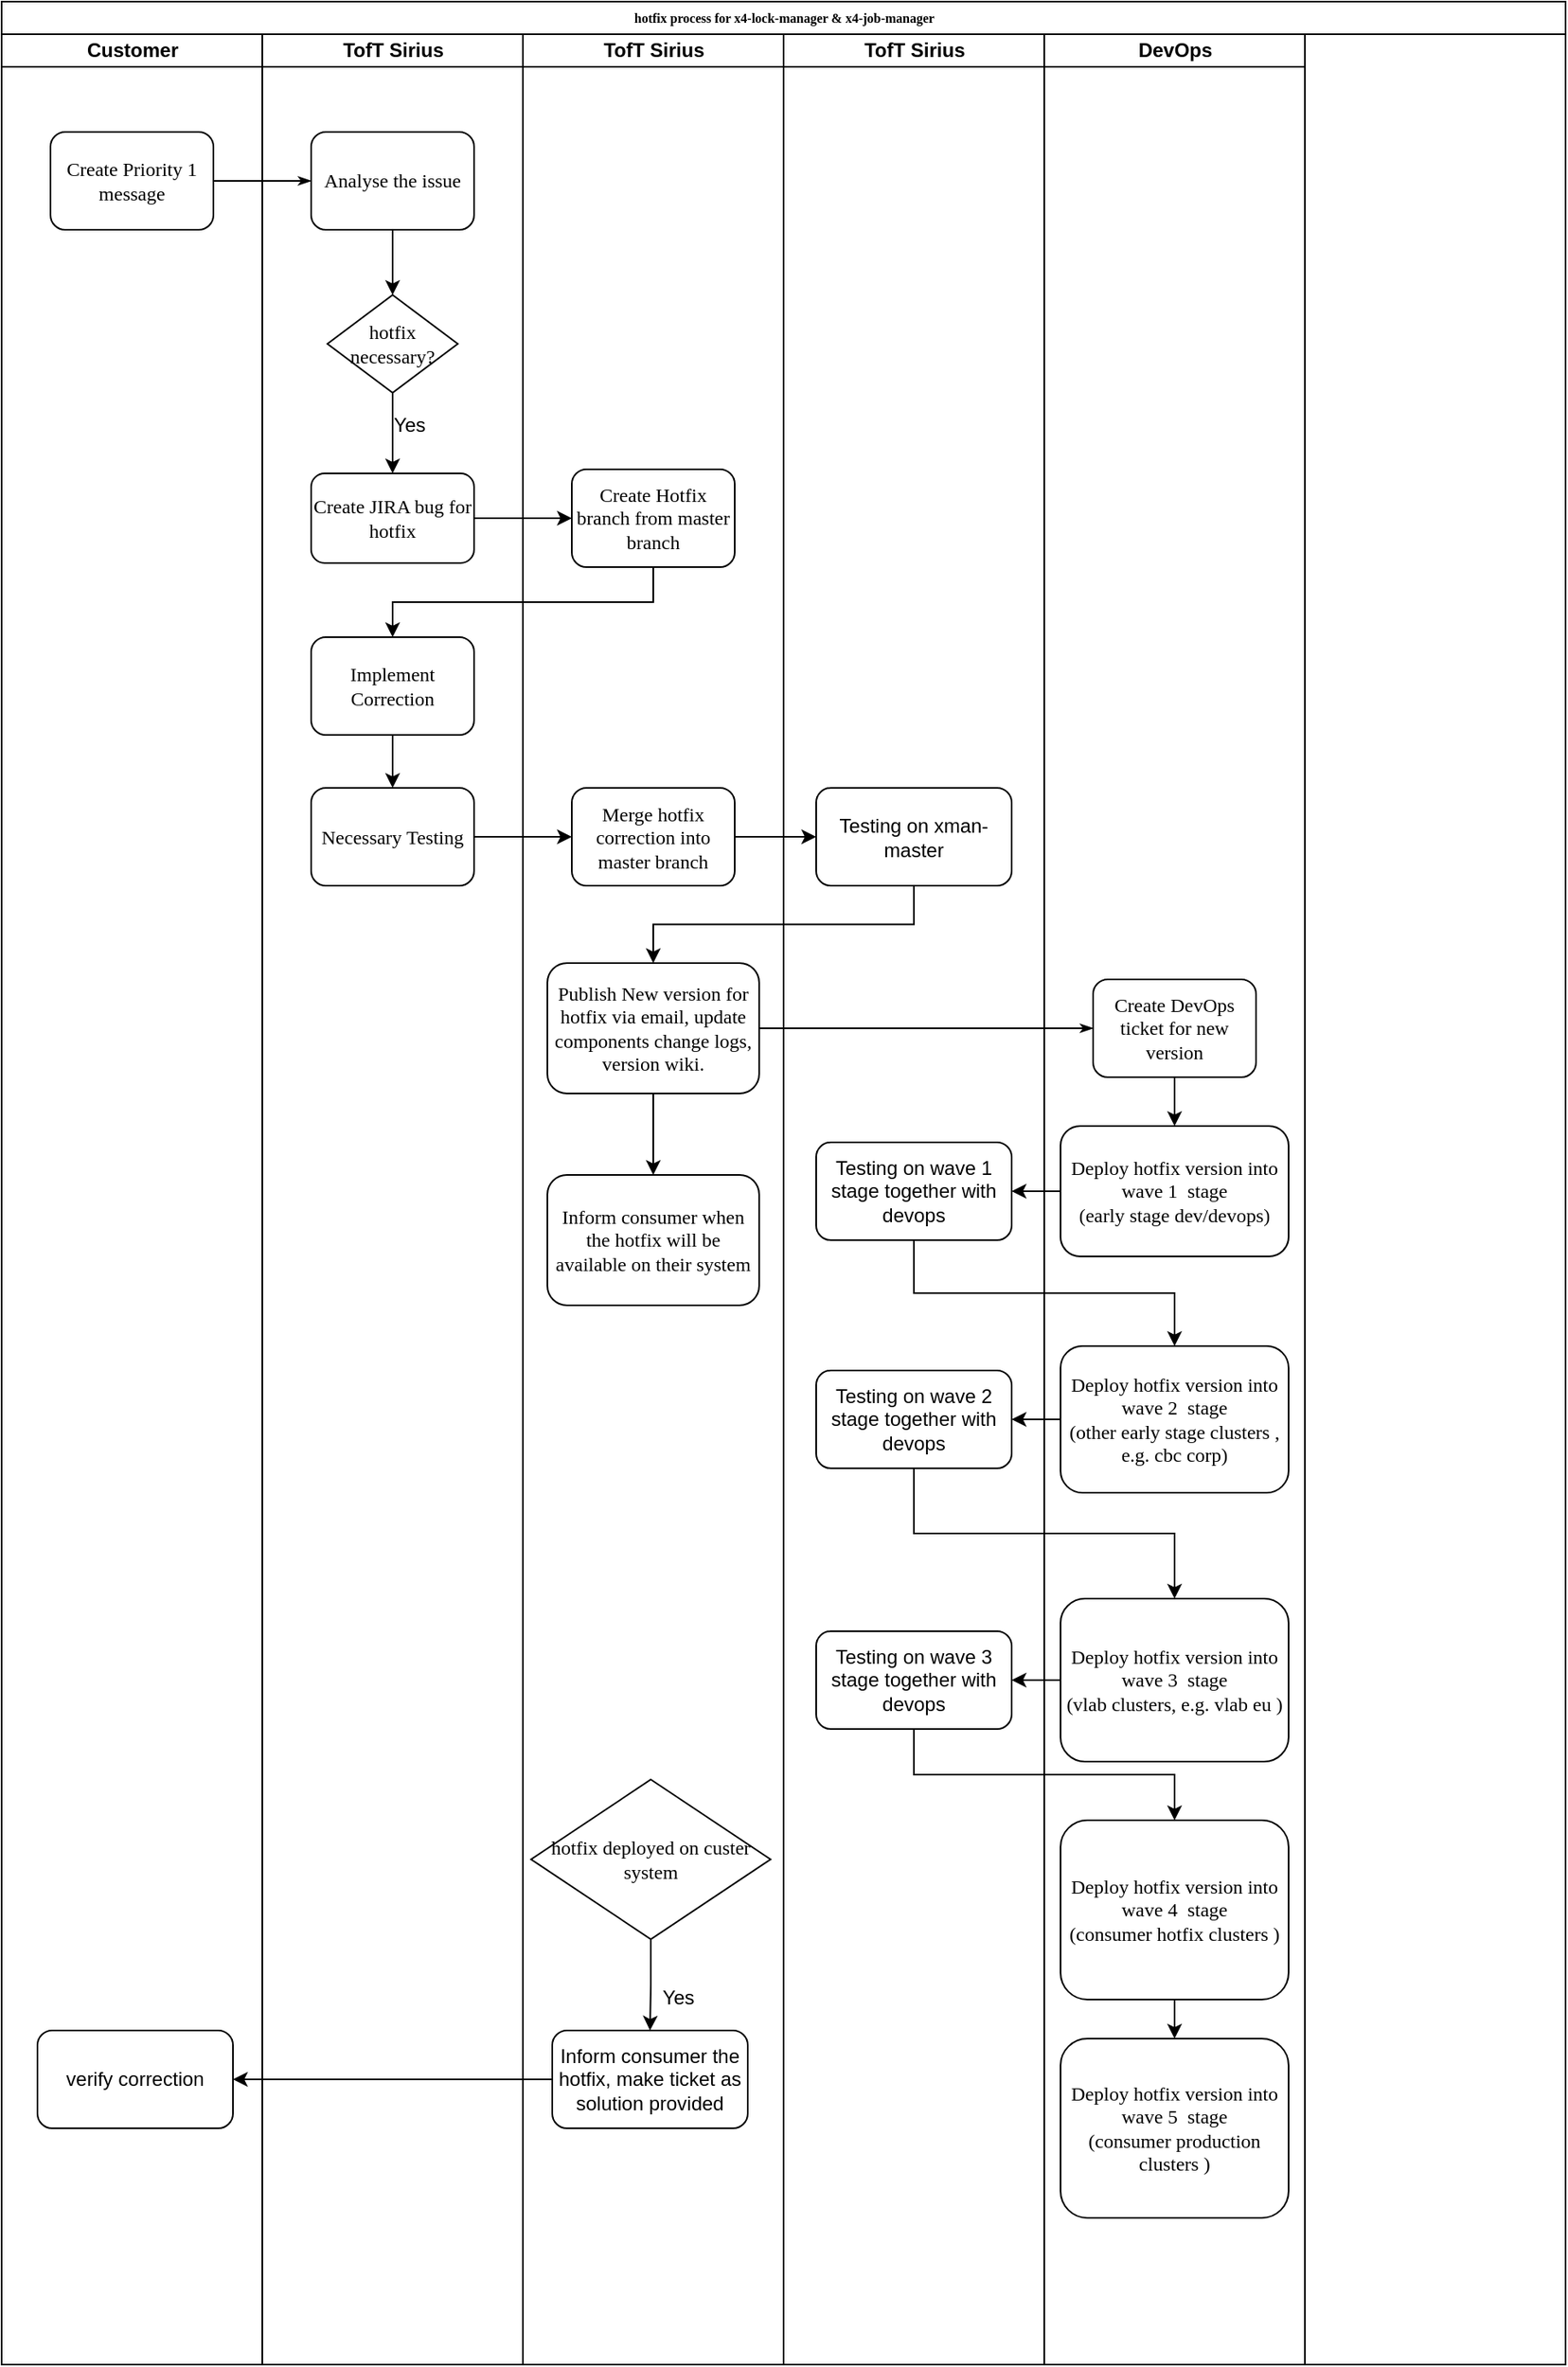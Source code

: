 <mxfile version="13.9.1" type="github"><diagram name="Page-1" id="74e2e168-ea6b-b213-b513-2b3c1d86103e"><mxGraphModel dx="1272" dy="781" grid="0" gridSize="10" guides="1" tooltips="1" connect="1" arrows="1" fold="1" page="1" pageScale="1" pageWidth="1100" pageHeight="850" background="#ffffff" math="0" shadow="0"><root><mxCell id="0"/><mxCell id="1" parent="0"/><mxCell id="77e6c97f196da883-1" value="hotfix process for x4-lock-manager &amp;amp; x4-job-manager" style="swimlane;html=1;childLayout=stackLayout;startSize=20;rounded=0;shadow=0;labelBackgroundColor=none;strokeWidth=1;fontFamily=Verdana;fontSize=8;align=center;" parent="1" vertex="1"><mxGeometry x="66" y="40" width="960" height="1450" as="geometry"/></mxCell><mxCell id="77e6c97f196da883-2" value="Customer" style="swimlane;html=1;startSize=20;" parent="77e6c97f196da883-1" vertex="1"><mxGeometry y="20" width="160" height="1430" as="geometry"/></mxCell><mxCell id="77e6c97f196da883-8" value="&lt;font style=&quot;font-size: 12px&quot;&gt;Create Priority 1 message&lt;/font&gt;" style="rounded=1;whiteSpace=wrap;html=1;shadow=0;labelBackgroundColor=none;strokeWidth=1;fontFamily=Verdana;fontSize=8;align=center;" parent="77e6c97f196da883-2" vertex="1"><mxGeometry x="30" y="60" width="100" height="60" as="geometry"/></mxCell><mxCell id="MvGyPjm9KPLf8DTey6Z1-55" value="verify correction" style="rounded=1;whiteSpace=wrap;html=1;" parent="77e6c97f196da883-2" vertex="1"><mxGeometry x="22" y="1225" width="120" height="60" as="geometry"/></mxCell><mxCell id="77e6c97f196da883-26" style="edgeStyle=orthogonalEdgeStyle;rounded=1;html=1;labelBackgroundColor=none;startArrow=none;startFill=0;startSize=5;endArrow=classicThin;endFill=1;endSize=5;jettySize=auto;orthogonalLoop=1;strokeWidth=1;fontFamily=Verdana;fontSize=8;entryX=0;entryY=0.5;entryDx=0;entryDy=0;" parent="77e6c97f196da883-1" source="77e6c97f196da883-8" target="MvGyPjm9KPLf8DTey6Z1-5" edge="1"><mxGeometry relative="1" as="geometry"/></mxCell><mxCell id="107ba76e4e335f99-6" style="edgeStyle=orthogonalEdgeStyle;rounded=1;html=1;labelBackgroundColor=none;startArrow=none;startFill=0;startSize=5;endArrow=classicThin;endFill=1;endSize=5;jettySize=auto;orthogonalLoop=1;strokeWidth=1;fontFamily=Verdana;fontSize=8;entryX=0;entryY=0.5;entryDx=0;entryDy=0;" parent="77e6c97f196da883-1" source="77e6c97f196da883-14" target="MvGyPjm9KPLf8DTey6Z1-16" edge="1"><mxGeometry relative="1" as="geometry"><mxPoint x="510" y="610" as="targetPoint"/></mxGeometry></mxCell><mxCell id="77e6c97f196da883-3" value="TofT Sirius" style="swimlane;html=1;startSize=20;" parent="77e6c97f196da883-1" vertex="1"><mxGeometry x="160" y="20" width="160" height="1430" as="geometry"/></mxCell><mxCell id="77e6c97f196da883-9" value="&lt;font style=&quot;font-size: 12px&quot;&gt;Create JIRA bug for hotfix&lt;/font&gt;" style="rounded=1;whiteSpace=wrap;html=1;shadow=0;labelBackgroundColor=none;strokeWidth=1;fontFamily=Verdana;fontSize=8;align=center;" parent="77e6c97f196da883-3" vertex="1"><mxGeometry x="30" y="269.5" width="100" height="55" as="geometry"/></mxCell><mxCell id="MvGyPjm9KPLf8DTey6Z1-8" style="edgeStyle=orthogonalEdgeStyle;rounded=0;orthogonalLoop=1;jettySize=auto;html=1;exitX=0.5;exitY=1;exitDx=0;exitDy=0;entryX=0.5;entryY=0;entryDx=0;entryDy=0;" parent="77e6c97f196da883-3" source="MvGyPjm9KPLf8DTey6Z1-5" target="MvGyPjm9KPLf8DTey6Z1-7" edge="1"><mxGeometry relative="1" as="geometry"/></mxCell><mxCell id="MvGyPjm9KPLf8DTey6Z1-5" value="&lt;font style=&quot;font-size: 12px&quot;&gt;Analyse the issue&lt;/font&gt;" style="rounded=1;whiteSpace=wrap;html=1;shadow=0;labelBackgroundColor=none;strokeWidth=1;fontFamily=Verdana;fontSize=8;align=center;" parent="77e6c97f196da883-3" vertex="1"><mxGeometry x="30" y="60" width="100" height="60" as="geometry"/></mxCell><mxCell id="MvGyPjm9KPLf8DTey6Z1-12" style="edgeStyle=orthogonalEdgeStyle;rounded=0;orthogonalLoop=1;jettySize=auto;html=1;exitX=0.5;exitY=1;exitDx=0;exitDy=0;entryX=0.5;entryY=0;entryDx=0;entryDy=0;" parent="77e6c97f196da883-3" source="MvGyPjm9KPLf8DTey6Z1-7" target="77e6c97f196da883-9" edge="1"><mxGeometry relative="1" as="geometry"/></mxCell><mxCell id="MvGyPjm9KPLf8DTey6Z1-7" value="&lt;font style=&quot;font-size: 12px&quot;&gt;hotfix necessary?&lt;/font&gt;" style="rhombus;whiteSpace=wrap;html=1;rounded=0;shadow=0;labelBackgroundColor=none;strokeWidth=1;fontFamily=Verdana;fontSize=8;align=center;" parent="77e6c97f196da883-3" vertex="1"><mxGeometry x="40" y="160" width="80" height="60" as="geometry"/></mxCell><mxCell id="MvGyPjm9KPLf8DTey6Z1-10" value="Yes" style="text;html=1;resizable=0;autosize=1;align=center;verticalAlign=middle;points=[];fillColor=none;strokeColor=none;rounded=0;" parent="77e6c97f196da883-3" vertex="1"><mxGeometry x="70" y="230" width="40" height="20" as="geometry"/></mxCell><mxCell id="MvGyPjm9KPLf8DTey6Z1-23" style="edgeStyle=orthogonalEdgeStyle;rounded=0;orthogonalLoop=1;jettySize=auto;html=1;exitX=0.5;exitY=1;exitDx=0;exitDy=0;entryX=0.5;entryY=0;entryDx=0;entryDy=0;" parent="77e6c97f196da883-3" source="MvGyPjm9KPLf8DTey6Z1-20" target="MvGyPjm9KPLf8DTey6Z1-22" edge="1"><mxGeometry relative="1" as="geometry"/></mxCell><mxCell id="MvGyPjm9KPLf8DTey6Z1-20" value="&lt;font style=&quot;font-size: 12px&quot;&gt;Implement Correction&lt;/font&gt;" style="rounded=1;whiteSpace=wrap;html=1;shadow=0;labelBackgroundColor=none;strokeWidth=1;fontFamily=Verdana;fontSize=8;align=center;" parent="77e6c97f196da883-3" vertex="1"><mxGeometry x="30" y="370" width="100" height="60" as="geometry"/></mxCell><mxCell id="MvGyPjm9KPLf8DTey6Z1-22" value="&lt;font style=&quot;font-size: 12px&quot;&gt;Necessary Testing&lt;/font&gt;" style="rounded=1;whiteSpace=wrap;html=1;shadow=0;labelBackgroundColor=none;strokeWidth=1;fontFamily=Verdana;fontSize=8;align=center;" parent="77e6c97f196da883-3" vertex="1"><mxGeometry x="30" y="462.5" width="100" height="60" as="geometry"/></mxCell><mxCell id="MvGyPjm9KPLf8DTey6Z1-57" style="edgeStyle=orthogonalEdgeStyle;rounded=0;orthogonalLoop=1;jettySize=auto;html=1;exitX=0;exitY=0.5;exitDx=0;exitDy=0;entryX=1;entryY=0.5;entryDx=0;entryDy=0;" parent="77e6c97f196da883-1" source="MvGyPjm9KPLf8DTey6Z1-54" target="MvGyPjm9KPLf8DTey6Z1-55" edge="1"><mxGeometry relative="1" as="geometry"/></mxCell><mxCell id="77e6c97f196da883-4" value="TofT Sirius" style="swimlane;html=1;startSize=20;" parent="77e6c97f196da883-1" vertex="1"><mxGeometry x="320" y="20" width="160" height="1430" as="geometry"/></mxCell><mxCell id="77e6c97f196da883-12" value="&lt;font style=&quot;font-size: 12px&quot;&gt;Merge hotfix correction into master branch&lt;/font&gt;" style="rounded=1;whiteSpace=wrap;html=1;shadow=0;labelBackgroundColor=none;strokeWidth=1;fontFamily=Verdana;fontSize=8;align=center;" parent="77e6c97f196da883-4" vertex="1"><mxGeometry x="30" y="462.5" width="100" height="60" as="geometry"/></mxCell><mxCell id="MvGyPjm9KPLf8DTey6Z1-65" style="edgeStyle=orthogonalEdgeStyle;rounded=0;orthogonalLoop=1;jettySize=auto;html=1;exitX=0.5;exitY=1;exitDx=0;exitDy=0;entryX=0.5;entryY=0;entryDx=0;entryDy=0;" parent="77e6c97f196da883-4" source="77e6c97f196da883-14" target="MvGyPjm9KPLf8DTey6Z1-64" edge="1"><mxGeometry relative="1" as="geometry"/></mxCell><mxCell id="77e6c97f196da883-14" value="&lt;font style=&quot;font-size: 12px&quot;&gt;Publish New version for hotfix via email, update components change logs, version wiki.&lt;/font&gt;" style="rounded=1;whiteSpace=wrap;html=1;shadow=0;labelBackgroundColor=none;strokeWidth=1;fontFamily=Verdana;fontSize=8;align=center;" parent="77e6c97f196da883-4" vertex="1"><mxGeometry x="15" y="570" width="130" height="80" as="geometry"/></mxCell><mxCell id="77e6c97f196da883-11" value="&lt;font style=&quot;font-size: 12px&quot;&gt;Create Hotfix branch from master branch&lt;/font&gt;" style="rounded=1;whiteSpace=wrap;html=1;shadow=0;labelBackgroundColor=none;strokeWidth=1;fontFamily=Verdana;fontSize=8;align=center;" parent="77e6c97f196da883-4" vertex="1"><mxGeometry x="30" y="267" width="100" height="60" as="geometry"/></mxCell><mxCell id="MvGyPjm9KPLf8DTey6Z1-54" value="Inform consumer the hotfix, make ticket as solution provided" style="rounded=1;whiteSpace=wrap;html=1;" parent="77e6c97f196da883-4" vertex="1"><mxGeometry x="18" y="1225" width="120" height="60" as="geometry"/></mxCell><mxCell id="MvGyPjm9KPLf8DTey6Z1-64" value="&lt;font style=&quot;font-size: 12px&quot;&gt;Inform consumer when the hotfix will be available on their system&lt;/font&gt;" style="rounded=1;whiteSpace=wrap;html=1;shadow=0;labelBackgroundColor=none;strokeWidth=1;fontFamily=Verdana;fontSize=8;align=center;" parent="77e6c97f196da883-4" vertex="1"><mxGeometry x="15" y="700" width="130" height="80" as="geometry"/></mxCell><mxCell id="MvGyPjm9KPLf8DTey6Z1-73" style="edgeStyle=orthogonalEdgeStyle;rounded=0;orthogonalLoop=1;jettySize=auto;html=1;exitX=0.5;exitY=1;exitDx=0;exitDy=0;entryX=0.5;entryY=0;entryDx=0;entryDy=0;" parent="77e6c97f196da883-4" source="MvGyPjm9KPLf8DTey6Z1-67" target="MvGyPjm9KPLf8DTey6Z1-54" edge="1"><mxGeometry relative="1" as="geometry"/></mxCell><mxCell id="MvGyPjm9KPLf8DTey6Z1-67" value="&lt;font style=&quot;font-size: 12px&quot;&gt;hotfix deployed on custer system&lt;/font&gt;" style="rhombus;whiteSpace=wrap;html=1;rounded=0;shadow=0;labelBackgroundColor=none;strokeWidth=1;fontFamily=Verdana;fontSize=8;align=center;" parent="77e6c97f196da883-4" vertex="1"><mxGeometry x="5" y="1071" width="147" height="98" as="geometry"/></mxCell><mxCell id="MvGyPjm9KPLf8DTey6Z1-71" value="Yes" style="text;html=1;resizable=0;autosize=1;align=center;verticalAlign=middle;points=[];fillColor=none;strokeColor=none;rounded=0;" parent="77e6c97f196da883-4" vertex="1"><mxGeometry x="75" y="1195" width="40" height="20" as="geometry"/></mxCell><object label="" id="MvGyPjm9KPLf8DTey6Z1-9"><mxCell style="edgeStyle=orthogonalEdgeStyle;rounded=0;orthogonalLoop=1;jettySize=auto;html=1;exitX=1;exitY=0.5;exitDx=0;exitDy=0;entryX=0;entryY=0.5;entryDx=0;entryDy=0;" parent="77e6c97f196da883-1" source="77e6c97f196da883-9" target="77e6c97f196da883-11" edge="1"><mxGeometry relative="1" as="geometry"/></mxCell></object><mxCell id="77e6c97f196da883-6" value="TofT Sirius" style="swimlane;html=1;startSize=20;" parent="77e6c97f196da883-1" vertex="1"><mxGeometry x="480" y="20" width="160" height="1430" as="geometry"/></mxCell><mxCell id="MvGyPjm9KPLf8DTey6Z1-3" value="Testing on xman-master" style="rounded=1;whiteSpace=wrap;html=1;" parent="77e6c97f196da883-6" vertex="1"><mxGeometry x="20" y="462.5" width="120" height="60" as="geometry"/></mxCell><mxCell id="MvGyPjm9KPLf8DTey6Z1-2" value="Testing on wave 1 stage together with devops" style="rounded=1;whiteSpace=wrap;html=1;" parent="77e6c97f196da883-6" vertex="1"><mxGeometry x="20" y="680" width="120" height="60" as="geometry"/></mxCell><mxCell id="MvGyPjm9KPLf8DTey6Z1-44" value="Testing on wave 3 stage together with devops" style="rounded=1;whiteSpace=wrap;html=1;" parent="77e6c97f196da883-6" vertex="1"><mxGeometry x="20" y="980" width="120" height="60" as="geometry"/></mxCell><mxCell id="MvGyPjm9KPLf8DTey6Z1-13" value="DevOps" style="swimlane;html=1;startSize=20;" parent="77e6c97f196da883-1" vertex="1"><mxGeometry x="640" y="20" width="160" height="1430" as="geometry"/></mxCell><mxCell id="MvGyPjm9KPLf8DTey6Z1-38" style="edgeStyle=orthogonalEdgeStyle;rounded=0;orthogonalLoop=1;jettySize=auto;html=1;exitX=0.5;exitY=1;exitDx=0;exitDy=0;entryX=0.5;entryY=0;entryDx=0;entryDy=0;" parent="MvGyPjm9KPLf8DTey6Z1-13" source="MvGyPjm9KPLf8DTey6Z1-16" target="MvGyPjm9KPLf8DTey6Z1-17" edge="1"><mxGeometry relative="1" as="geometry"/></mxCell><mxCell id="MvGyPjm9KPLf8DTey6Z1-16" value="&lt;font style=&quot;font-size: 12px&quot;&gt;Create DevOps ticket for new version&lt;/font&gt;" style="rounded=1;whiteSpace=wrap;html=1;shadow=0;labelBackgroundColor=none;strokeWidth=1;fontFamily=Verdana;fontSize=8;align=center;" parent="MvGyPjm9KPLf8DTey6Z1-13" vertex="1"><mxGeometry x="30" y="580" width="100" height="60" as="geometry"/></mxCell><mxCell id="MvGyPjm9KPLf8DTey6Z1-17" value="&lt;font style=&quot;font-size: 12px&quot;&gt;Deploy hotfix version into wave 1&amp;nbsp; stage&lt;br&gt;&lt;/font&gt;&lt;font style=&quot;font-size: 12px&quot;&gt;(early stage dev/devops)&lt;/font&gt;" style="rounded=1;whiteSpace=wrap;html=1;shadow=0;labelBackgroundColor=none;strokeWidth=1;fontFamily=Verdana;fontSize=8;align=center;" parent="MvGyPjm9KPLf8DTey6Z1-13" vertex="1"><mxGeometry x="10" y="670" width="140" height="80" as="geometry"/></mxCell><mxCell id="MvGyPjm9KPLf8DTey6Z1-47" style="edgeStyle=orthogonalEdgeStyle;rounded=0;orthogonalLoop=1;jettySize=auto;html=1;exitX=0.5;exitY=1;exitDx=0;exitDy=0;" parent="MvGyPjm9KPLf8DTey6Z1-13" source="MvGyPjm9KPLf8DTey6Z1-40" target="MvGyPjm9KPLf8DTey6Z1-46" edge="1"><mxGeometry relative="1" as="geometry"><mxPoint x="-80" y="935" as="sourcePoint"/></mxGeometry></mxCell><mxCell id="MvGyPjm9KPLf8DTey6Z1-40" value="Testing on wave 2 stage together with devops" style="rounded=1;whiteSpace=wrap;html=1;" parent="MvGyPjm9KPLf8DTey6Z1-13" vertex="1"><mxGeometry x="-140" y="820" width="120" height="60" as="geometry"/></mxCell><mxCell id="MvGyPjm9KPLf8DTey6Z1-52" style="edgeStyle=orthogonalEdgeStyle;rounded=0;orthogonalLoop=1;jettySize=auto;html=1;exitX=0;exitY=0.5;exitDx=0;exitDy=0;entryX=1;entryY=0.5;entryDx=0;entryDy=0;" parent="MvGyPjm9KPLf8DTey6Z1-13" source="MvGyPjm9KPLf8DTey6Z1-41" target="MvGyPjm9KPLf8DTey6Z1-40" edge="1"><mxGeometry relative="1" as="geometry"/></mxCell><mxCell id="MvGyPjm9KPLf8DTey6Z1-41" value="&lt;font style=&quot;font-size: 12px&quot;&gt;Deploy hotfix version into wave 2&amp;nbsp; stage&lt;br&gt;&lt;/font&gt;&lt;font style=&quot;font-size: 12px&quot;&gt;(other early stage clusters , e.g. cbc corp)&lt;/font&gt;" style="rounded=1;whiteSpace=wrap;html=1;shadow=0;labelBackgroundColor=none;strokeWidth=1;fontFamily=Verdana;fontSize=8;align=center;" parent="MvGyPjm9KPLf8DTey6Z1-13" vertex="1"><mxGeometry x="10" y="805" width="140" height="90" as="geometry"/></mxCell><mxCell id="MvGyPjm9KPLf8DTey6Z1-46" value="&lt;font style=&quot;font-size: 12px&quot;&gt;Deploy hotfix version into wave 3&amp;nbsp; stage&lt;br&gt;&lt;/font&gt;&lt;font style=&quot;font-size: 12px&quot;&gt;(vlab clusters, e.g. vlab eu )&lt;/font&gt;" style="rounded=1;whiteSpace=wrap;html=1;shadow=0;labelBackgroundColor=none;strokeWidth=1;fontFamily=Verdana;fontSize=8;align=center;" parent="MvGyPjm9KPLf8DTey6Z1-13" vertex="1"><mxGeometry x="10" y="960" width="140" height="100" as="geometry"/></mxCell><mxCell id="MvGyPjm9KPLf8DTey6Z1-63" style="edgeStyle=orthogonalEdgeStyle;rounded=0;orthogonalLoop=1;jettySize=auto;html=1;exitX=0.5;exitY=1;exitDx=0;exitDy=0;entryX=0.5;entryY=0;entryDx=0;entryDy=0;" parent="MvGyPjm9KPLf8DTey6Z1-13" source="MvGyPjm9KPLf8DTey6Z1-50" target="MvGyPjm9KPLf8DTey6Z1-61" edge="1"><mxGeometry relative="1" as="geometry"/></mxCell><mxCell id="MvGyPjm9KPLf8DTey6Z1-50" value="&lt;font style=&quot;font-size: 12px&quot;&gt;Deploy hotfix version into wave 4&amp;nbsp; stage&lt;br&gt;&lt;/font&gt;&lt;font style=&quot;font-size: 12px&quot;&gt;(consumer hotfix clusters )&lt;/font&gt;" style="rounded=1;whiteSpace=wrap;html=1;shadow=0;labelBackgroundColor=none;strokeWidth=1;fontFamily=Verdana;fontSize=8;align=center;" parent="MvGyPjm9KPLf8DTey6Z1-13" vertex="1"><mxGeometry x="10" y="1096" width="140" height="110" as="geometry"/></mxCell><mxCell id="MvGyPjm9KPLf8DTey6Z1-61" value="&lt;font style=&quot;font-size: 12px&quot;&gt;Deploy hotfix version into wave 5&amp;nbsp; stage&lt;br&gt;&lt;/font&gt;&lt;font style=&quot;font-size: 12px&quot;&gt;(consumer production clusters )&lt;/font&gt;" style="rounded=1;whiteSpace=wrap;html=1;shadow=0;labelBackgroundColor=none;strokeWidth=1;fontFamily=Verdana;fontSize=8;align=center;" parent="MvGyPjm9KPLf8DTey6Z1-13" vertex="1"><mxGeometry x="10" y="1230" width="140" height="110" as="geometry"/></mxCell><mxCell id="MvGyPjm9KPLf8DTey6Z1-21" style="edgeStyle=orthogonalEdgeStyle;rounded=0;orthogonalLoop=1;jettySize=auto;html=1;exitX=0.5;exitY=1;exitDx=0;exitDy=0;entryX=0.5;entryY=0;entryDx=0;entryDy=0;" parent="77e6c97f196da883-1" source="77e6c97f196da883-11" target="MvGyPjm9KPLf8DTey6Z1-20" edge="1"><mxGeometry relative="1" as="geometry"/></mxCell><mxCell id="MvGyPjm9KPLf8DTey6Z1-24" style="edgeStyle=orthogonalEdgeStyle;rounded=0;orthogonalLoop=1;jettySize=auto;html=1;exitX=1;exitY=0.5;exitDx=0;exitDy=0;entryX=0;entryY=0.5;entryDx=0;entryDy=0;" parent="77e6c97f196da883-1" source="MvGyPjm9KPLf8DTey6Z1-22" target="77e6c97f196da883-12" edge="1"><mxGeometry relative="1" as="geometry"/></mxCell><mxCell id="MvGyPjm9KPLf8DTey6Z1-36" style="edgeStyle=orthogonalEdgeStyle;rounded=0;orthogonalLoop=1;jettySize=auto;html=1;exitX=1;exitY=0.5;exitDx=0;exitDy=0;entryX=0;entryY=0.5;entryDx=0;entryDy=0;" parent="77e6c97f196da883-1" source="77e6c97f196da883-12" target="MvGyPjm9KPLf8DTey6Z1-3" edge="1"><mxGeometry relative="1" as="geometry"/></mxCell><mxCell id="MvGyPjm9KPLf8DTey6Z1-37" style="edgeStyle=orthogonalEdgeStyle;rounded=0;orthogonalLoop=1;jettySize=auto;html=1;exitX=0.5;exitY=1;exitDx=0;exitDy=0;entryX=0.5;entryY=0;entryDx=0;entryDy=0;" parent="77e6c97f196da883-1" source="MvGyPjm9KPLf8DTey6Z1-3" target="77e6c97f196da883-14" edge="1"><mxGeometry relative="1" as="geometry"/></mxCell><mxCell id="MvGyPjm9KPLf8DTey6Z1-39" style="edgeStyle=orthogonalEdgeStyle;rounded=0;orthogonalLoop=1;jettySize=auto;html=1;exitX=0;exitY=0.5;exitDx=0;exitDy=0;entryX=1;entryY=0.5;entryDx=0;entryDy=0;" parent="77e6c97f196da883-1" source="MvGyPjm9KPLf8DTey6Z1-17" target="MvGyPjm9KPLf8DTey6Z1-2" edge="1"><mxGeometry relative="1" as="geometry"/></mxCell><mxCell id="MvGyPjm9KPLf8DTey6Z1-42" style="edgeStyle=orthogonalEdgeStyle;rounded=0;orthogonalLoop=1;jettySize=auto;html=1;exitX=0.5;exitY=1;exitDx=0;exitDy=0;entryX=0.5;entryY=0;entryDx=0;entryDy=0;" parent="77e6c97f196da883-1" source="MvGyPjm9KPLf8DTey6Z1-2" target="MvGyPjm9KPLf8DTey6Z1-41" edge="1"><mxGeometry relative="1" as="geometry"/></mxCell><mxCell id="MvGyPjm9KPLf8DTey6Z1-53" style="edgeStyle=orthogonalEdgeStyle;rounded=0;orthogonalLoop=1;jettySize=auto;html=1;exitX=0;exitY=0.5;exitDx=0;exitDy=0;entryX=1;entryY=0.5;entryDx=0;entryDy=0;" parent="77e6c97f196da883-1" source="MvGyPjm9KPLf8DTey6Z1-46" target="MvGyPjm9KPLf8DTey6Z1-44" edge="1"><mxGeometry relative="1" as="geometry"/></mxCell><mxCell id="MvGyPjm9KPLf8DTey6Z1-62" style="edgeStyle=orthogonalEdgeStyle;rounded=0;orthogonalLoop=1;jettySize=auto;html=1;exitX=0.5;exitY=1;exitDx=0;exitDy=0;" parent="77e6c97f196da883-1" source="MvGyPjm9KPLf8DTey6Z1-44" target="MvGyPjm9KPLf8DTey6Z1-50" edge="1"><mxGeometry relative="1" as="geometry"/></mxCell></root></mxGraphModel></diagram></mxfile>